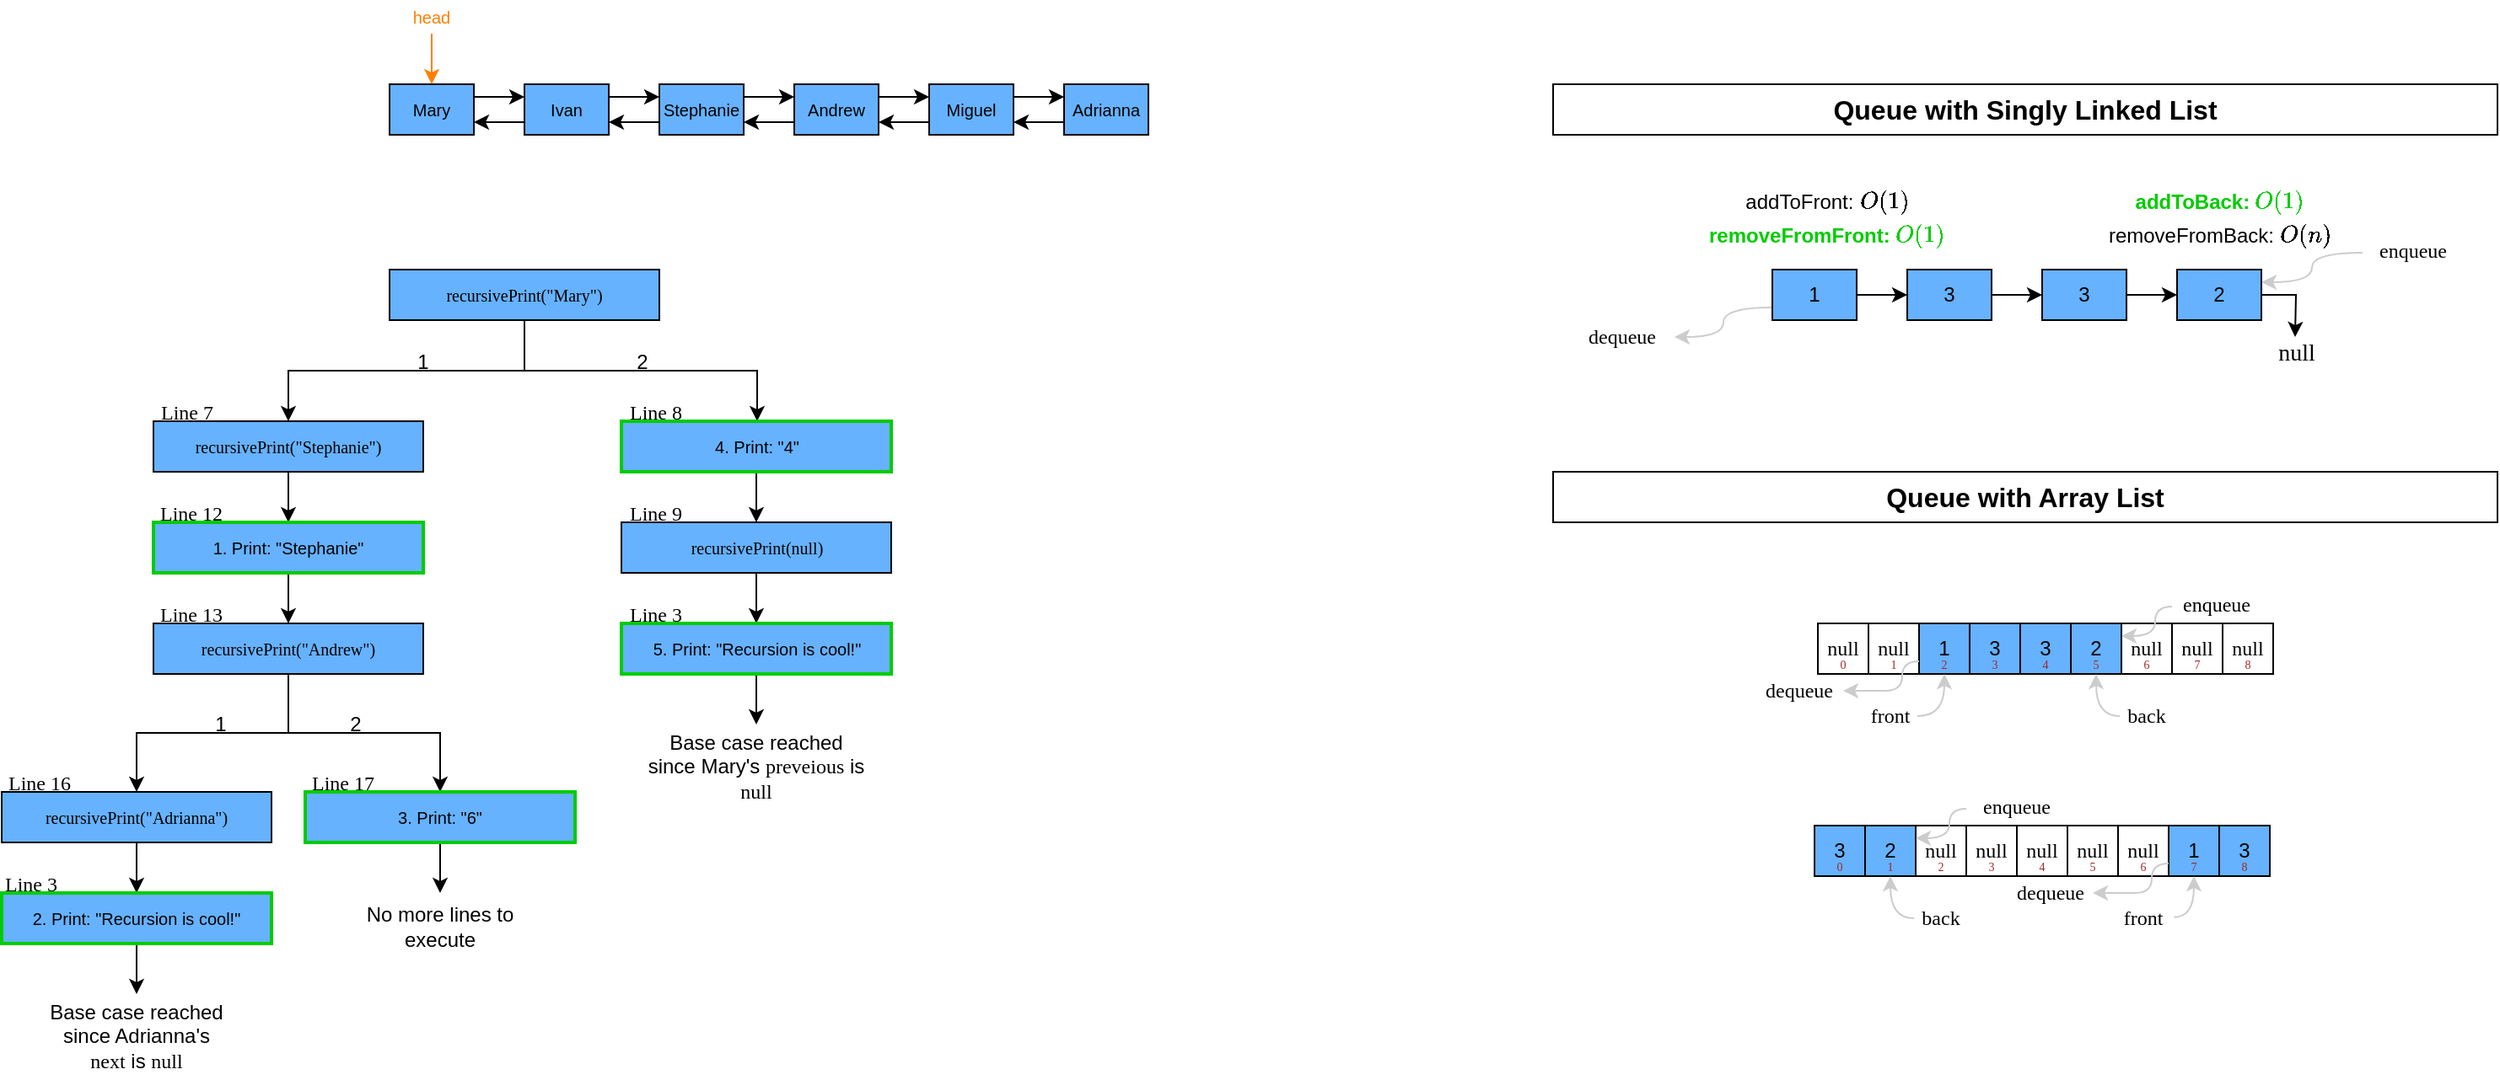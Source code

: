 <mxfile version="14.2.4" type="embed">
    <diagram id="ndhdr9Jm2pPvL_4DX8LL" name="Page-1">
        <mxGraphModel dx="1125" dy="482" grid="1" gridSize="10" guides="1" tooltips="1" connect="1" arrows="1" fold="1" page="1" pageScale="1" pageWidth="850" pageHeight="1100" math="1" shadow="0">
            <root>
                <mxCell id="0"/>
                <mxCell id="1" parent="0"/>
                <mxCell id="2" value="&lt;div&gt;&lt;b&gt;&lt;font style=&quot;font-size: 16px&quot;&gt;Queue with Singly Linked List&lt;/font&gt;&lt;/b&gt;&lt;/div&gt;" style="rounded=0;whiteSpace=wrap;html=1;align=center;" parent="1" vertex="1">
                    <mxGeometry x="150" y="170" width="560" height="30" as="geometry"/>
                </mxCell>
                <mxCell id="p-__Q0h79dUyB1trFCNl-5" style="edgeStyle=orthogonalEdgeStyle;orthogonalLoop=1;jettySize=auto;html=1;" parent="1" source="p-__Q0h79dUyB1trFCNl-1" target="p-__Q0h79dUyB1trFCNl-4" edge="1">
                    <mxGeometry relative="1" as="geometry"/>
                </mxCell>
                <mxCell id="pTzZrNMU9_gf19CRBe8K-10" style="edgeStyle=orthogonalEdgeStyle;curved=1;orthogonalLoop=1;jettySize=auto;html=1;exitX=0;exitY=0.75;exitDx=0;exitDy=0;entryX=1;entryY=0.5;entryDx=0;entryDy=0;fontFamily=Lucida Console;fontSize=14;noLabel=1;fontColor=none;strokeColor=#CCCCCC;" parent="1" source="p-__Q0h79dUyB1trFCNl-1" target="pTzZrNMU9_gf19CRBe8K-5" edge="1">
                    <mxGeometry relative="1" as="geometry">
                        <Array as="points">
                            <mxPoint x="251" y="302"/>
                            <mxPoint x="251" y="320"/>
                        </Array>
                    </mxGeometry>
                </mxCell>
                <mxCell id="p-__Q0h79dUyB1trFCNl-1" value="1" style="whiteSpace=wrap;html=1;fillColor=#66B2FF;" parent="1" vertex="1">
                    <mxGeometry x="280" y="280" width="50" height="30" as="geometry"/>
                </mxCell>
                <mxCell id="p-__Q0h79dUyB1trFCNl-7" style="edgeStyle=orthogonalEdgeStyle;orthogonalLoop=1;jettySize=auto;html=1;" parent="1" source="p-__Q0h79dUyB1trFCNl-4" target="p-__Q0h79dUyB1trFCNl-6" edge="1">
                    <mxGeometry relative="1" as="geometry"/>
                </mxCell>
                <mxCell id="p-__Q0h79dUyB1trFCNl-4" value="3" style="whiteSpace=wrap;html=1;gradientDirection=west;fillColor=#66B2FF;" parent="1" vertex="1">
                    <mxGeometry x="360" y="280" width="50" height="30" as="geometry"/>
                </mxCell>
                <mxCell id="p-__Q0h79dUyB1trFCNl-9" style="edgeStyle=orthogonalEdgeStyle;orthogonalLoop=1;jettySize=auto;html=1;entryX=0;entryY=0.5;entryDx=0;entryDy=0;" parent="1" source="p-__Q0h79dUyB1trFCNl-6" target="p-__Q0h79dUyB1trFCNl-8" edge="1">
                    <mxGeometry relative="1" as="geometry"/>
                </mxCell>
                <mxCell id="p-__Q0h79dUyB1trFCNl-6" value="3" style="whiteSpace=wrap;html=1;gradientDirection=west;fillColor=#66B2FF;" parent="1" vertex="1">
                    <mxGeometry x="440" y="280" width="50" height="30" as="geometry"/>
                </mxCell>
                <mxCell id="pTzZrNMU9_gf19CRBe8K-12" style="edgeStyle=orthogonalEdgeStyle;curved=1;orthogonalLoop=1;jettySize=auto;html=1;fontFamily=Lucida Console;fontSize=14;fontColor=#00CC00;targetPerimeterSpacing=0;startArrow=classic;startFill=1;endArrow=none;endFill=0;strokeColor=#CCCCCC;exitX=1;exitY=0.25;exitDx=0;exitDy=0;" parent="1" source="p-__Q0h79dUyB1trFCNl-8" target="pTzZrNMU9_gf19CRBe8K-9" edge="1">
                    <mxGeometry relative="1" as="geometry"/>
                </mxCell>
                <mxCell id="p-__Q0h79dUyB1trFCNl-8" value="2" style="whiteSpace=wrap;html=1;gradientDirection=west;fillColor=#66B2FF;" parent="1" vertex="1">
                    <mxGeometry x="520" y="280" width="50" height="30" as="geometry"/>
                </mxCell>
                <mxCell id="p-__Q0h79dUyB1trFCNl-15" value="addToFront: \(O(1)\)" style="text;html=1;fillColor=none;align=center;verticalAlign=middle;whiteSpace=wrap;labelBackgroundColor=none;fontStyle=0" parent="1" vertex="1">
                    <mxGeometry x="255" y="230" width="115" height="20" as="geometry"/>
                </mxCell>
                <mxCell id="pTzZrNMU9_gf19CRBe8K-1" value="removeFromFront: \(O(1)\)" style="text;html=1;fillColor=none;align=center;verticalAlign=middle;whiteSpace=wrap;labelBackgroundColor=none;fontColor=#00CC00;fontStyle=1" parent="1" vertex="1">
                    <mxGeometry x="235" y="250" width="155" height="20" as="geometry"/>
                </mxCell>
                <mxCell id="pTzZrNMU9_gf19CRBe8K-2" value="addToBack: \(O(1)\)" style="text;html=1;fillColor=none;align=center;verticalAlign=middle;whiteSpace=wrap;labelBackgroundColor=none;fontStyle=1;fontColor=#00CC00;" parent="1" vertex="1">
                    <mxGeometry x="487.5" y="230" width="115" height="20" as="geometry"/>
                </mxCell>
                <mxCell id="pTzZrNMU9_gf19CRBe8K-3" value="removeFromBack: \(O(n)\)" style="text;html=1;fillColor=none;align=center;verticalAlign=middle;whiteSpace=wrap;labelBackgroundColor=none;fontStyle=0;" parent="1" vertex="1">
                    <mxGeometry x="467.5" y="250" width="155" height="20" as="geometry"/>
                </mxCell>
                <mxCell id="pTzZrNMU9_gf19CRBe8K-4" value="null" style="text;html=1;fillColor=none;align=center;verticalAlign=middle;whiteSpace=wrap;labelBackgroundColor=none;fontStyle=0;fontSize=14;fontFamily=Ubunto Mono;fontSource=https%3A%2F%2Ffonts.googleapis.com%2Fcss%3Ffamily%3DUbunto%2BMono;" parent="1" vertex="1">
                    <mxGeometry x="578.5" y="320" width="24" height="20" as="geometry"/>
                </mxCell>
                <mxCell id="pTzZrNMU9_gf19CRBe8K-5" value="&lt;font style=&quot;font-size: 12px&quot;&gt;dequeue&lt;/font&gt;" style="text;html=1;fillColor=none;align=center;verticalAlign=middle;whiteSpace=wrap;labelBackgroundColor=none;fontStyle=0;fontSize=14;fontFamily=Ubunto Mono;fontSource=https%3A%2F%2Ffonts.googleapis.com%2Fcss%3Ffamily%3DUbunto%2BMono;" parent="1" vertex="1">
                    <mxGeometry x="160" y="310" width="62" height="20" as="geometry"/>
                </mxCell>
                <mxCell id="pTzZrNMU9_gf19CRBe8K-9" value="&lt;font style=&quot;font-size: 12px&quot;&gt;enqueue&lt;/font&gt;" style="text;html=1;fillColor=none;align=center;verticalAlign=bottom;whiteSpace=wrap;labelBackgroundColor=none;fontStyle=0;fontSize=14;fontFamily=Ubunto Mono;fontSource=https%3A%2F%2Ffonts.googleapis.com%2Fcss%3Ffamily%3DUbunto%2BMono;horizontal=1;" parent="1" vertex="1">
                    <mxGeometry x="630" y="260" width="60" height="20" as="geometry"/>
                </mxCell>
                <mxCell id="pTzZrNMU9_gf19CRBe8K-11" style="edgeStyle=orthogonalEdgeStyle;curved=1;orthogonalLoop=1;jettySize=auto;html=1;exitX=0.5;exitY=1;exitDx=0;exitDy=0;fontFamily=Lucida Console;fontSize=14;fontColor=#00CC00;" parent="1" source="pTzZrNMU9_gf19CRBe8K-9" target="pTzZrNMU9_gf19CRBe8K-9" edge="1">
                    <mxGeometry relative="1" as="geometry"/>
                </mxCell>
                <mxCell id="p-__Q0h79dUyB1trFCNl-10" style="edgeStyle=orthogonalEdgeStyle;orthogonalLoop=1;jettySize=auto;html=1;rounded=0;" parent="1" source="p-__Q0h79dUyB1trFCNl-8" edge="1">
                    <mxGeometry relative="1" as="geometry">
                        <mxPoint x="590" y="320" as="targetPoint"/>
                    </mxGeometry>
                </mxCell>
                <mxCell id="5" value="&lt;div&gt;&lt;b&gt;&lt;font style=&quot;font-size: 16px&quot;&gt;Queue with Array List&lt;/font&gt;&lt;/b&gt;&lt;/div&gt;" style="rounded=0;whiteSpace=wrap;html=1;align=center;" parent="1" vertex="1">
                    <mxGeometry x="150" y="400" width="560" height="30" as="geometry"/>
                </mxCell>
                <mxCell id="27" value="&lt;font data-font-src=&quot;https://fonts.googleapis.com/css?family=Ubunto+Mono&quot; face=&quot;Ubunto Mono&quot;&gt;null&lt;/font&gt;" style="whiteSpace=wrap;html=1;gradientDirection=west;" parent="1" vertex="1">
                    <mxGeometry x="337" y="490" width="30" height="30" as="geometry"/>
                </mxCell>
                <mxCell id="28" value="&lt;font data-font-src=&quot;https://fonts.googleapis.com/css?family=Ubunto+Mono&quot; face=&quot;Ubunto Mono&quot;&gt;null&lt;/font&gt;" style="whiteSpace=wrap;html=1;gradientDirection=west;" parent="1" vertex="1">
                    <mxGeometry x="307" y="490" width="30" height="30" as="geometry"/>
                </mxCell>
                <mxCell id="23" value="&lt;font data-font-src=&quot;https://fonts.googleapis.com/css?family=Ubunto+Mono&quot; face=&quot;Ubunto Mono&quot;&gt;null&lt;/font&gt;" style="whiteSpace=wrap;html=1;gradientDirection=west;" parent="1" vertex="1">
                    <mxGeometry x="487" y="490" width="30" height="30" as="geometry"/>
                </mxCell>
                <mxCell id="8" value="1" style="whiteSpace=wrap;html=1;fillColor=#66B2FF;" parent="1" vertex="1">
                    <mxGeometry x="367" y="490" width="30" height="30" as="geometry"/>
                </mxCell>
                <mxCell id="10" value="3" style="whiteSpace=wrap;html=1;gradientDirection=west;fillColor=#66B2FF;" parent="1" vertex="1">
                    <mxGeometry x="397" y="490" width="30" height="30" as="geometry"/>
                </mxCell>
                <mxCell id="12" value="3" style="whiteSpace=wrap;html=1;gradientDirection=west;fillColor=#66B2FF;" parent="1" vertex="1">
                    <mxGeometry x="427" y="490" width="30" height="30" as="geometry"/>
                </mxCell>
                <mxCell id="14" value="2" style="whiteSpace=wrap;html=1;gradientDirection=west;fillColor=#66B2FF;" parent="1" vertex="1">
                    <mxGeometry x="457" y="490" width="30" height="30" as="geometry"/>
                </mxCell>
                <mxCell id="20" value="&lt;font style=&quot;font-size: 12px&quot;&gt;dequeue&lt;/font&gt;" style="text;html=1;fillColor=none;align=center;verticalAlign=middle;whiteSpace=wrap;labelBackgroundColor=none;fontStyle=0;fontSize=14;fontFamily=Ubunto Mono;fontSource=https%3A%2F%2Ffonts.googleapis.com%2Fcss%3Ffamily%3DUbunto%2BMono;" parent="1" vertex="1">
                    <mxGeometry x="270" y="520" width="52" height="20" as="geometry"/>
                </mxCell>
                <mxCell id="7" style="edgeStyle=orthogonalEdgeStyle;curved=1;orthogonalLoop=1;jettySize=auto;html=1;exitX=0;exitY=0.75;exitDx=0;exitDy=0;entryX=1;entryY=0.5;entryDx=0;entryDy=0;fontFamily=Lucida Console;fontSize=14;noLabel=1;fontColor=none;strokeColor=#CCCCCC;" parent="1" source="8" target="20" edge="1">
                    <mxGeometry x="150" y="400" as="geometry">
                        <Array as="points">
                            <mxPoint x="357" y="513"/>
                            <mxPoint x="357" y="530"/>
                            <mxPoint x="337" y="530"/>
                        </Array>
                    </mxGeometry>
                </mxCell>
                <mxCell id="21" value="&lt;font style=&quot;font-size: 12px&quot;&gt;enqueue&lt;/font&gt;" style="text;html=1;fillColor=none;align=center;verticalAlign=bottom;whiteSpace=wrap;labelBackgroundColor=none;fontStyle=0;fontSize=14;fontFamily=Ubunto Mono;fontSource=https%3A%2F%2Ffonts.googleapis.com%2Fcss%3Ffamily%3DUbunto%2BMono;horizontal=1;" parent="1" vertex="1">
                    <mxGeometry x="517" y="470" width="53" height="20" as="geometry"/>
                </mxCell>
                <mxCell id="13" style="edgeStyle=orthogonalEdgeStyle;curved=1;orthogonalLoop=1;jettySize=auto;html=1;fontFamily=Lucida Console;fontSize=14;fontColor=#00CC00;targetPerimeterSpacing=0;startArrow=classic;startFill=1;endArrow=none;endFill=0;strokeColor=#CCCCCC;exitX=1;exitY=0.25;exitDx=0;exitDy=0;" parent="1" source="14" target="21" edge="1">
                    <mxGeometry x="150" y="400" as="geometry"/>
                </mxCell>
                <mxCell id="22" style="edgeStyle=orthogonalEdgeStyle;curved=1;orthogonalLoop=1;jettySize=auto;html=1;exitX=0.5;exitY=1;exitDx=0;exitDy=0;fontFamily=Lucida Console;fontSize=14;fontColor=#00CC00;" parent="1" source="21" target="21" edge="1">
                    <mxGeometry x="150" y="400" as="geometry"/>
                </mxCell>
                <mxCell id="24" value="&lt;font data-font-src=&quot;https://fonts.googleapis.com/css?family=Ubunto+Mono&quot; face=&quot;Ubunto Mono&quot;&gt;null&lt;/font&gt;" style="whiteSpace=wrap;html=1;gradientDirection=west;" parent="1" vertex="1">
                    <mxGeometry x="517" y="490" width="30" height="30" as="geometry"/>
                </mxCell>
                <mxCell id="26" value="&lt;font data-font-src=&quot;https://fonts.googleapis.com/css?family=Ubunto+Mono&quot; face=&quot;Ubunto Mono&quot;&gt;null&lt;/font&gt;" style="whiteSpace=wrap;html=1;gradientDirection=west;" parent="1" vertex="1">
                    <mxGeometry x="547" y="490" width="30" height="30" as="geometry"/>
                </mxCell>
                <mxCell id="31" value="&lt;font style=&quot;font-size: 7px;&quot;&gt;0&lt;/font&gt;" style="text;html=1;fillColor=none;align=center;verticalAlign=middle;whiteSpace=wrap;labelBackgroundColor=none;fontStyle=0;fontSize=7;fontFamily=Ubunto Mono;fontSource=https%3A%2F%2Ffonts.googleapis.com%2Fcss%3Ffamily%3DUbunto%2BMono;horizontal=1;fontColor=#a12828;labelPosition=center;verticalLabelPosition=middle;" parent="1" vertex="1">
                    <mxGeometry x="307" y="510" width="30" height="10" as="geometry"/>
                </mxCell>
                <mxCell id="32" value="&lt;font style=&quot;font-size: 7px;&quot;&gt;1&lt;/font&gt;" style="text;html=1;fillColor=none;align=center;verticalAlign=middle;whiteSpace=wrap;labelBackgroundColor=none;fontStyle=0;fontSize=7;fontFamily=Ubunto Mono;fontSource=https%3A%2F%2Ffonts.googleapis.com%2Fcss%3Ffamily%3DUbunto%2BMono;horizontal=1;fontColor=#a12828;labelPosition=center;verticalLabelPosition=middle;" parent="1" vertex="1">
                    <mxGeometry x="337" y="510" width="30" height="10" as="geometry"/>
                </mxCell>
                <mxCell id="33" value="&lt;font style=&quot;font-size: 7px;&quot;&gt;2&lt;/font&gt;" style="text;html=1;fillColor=none;align=center;verticalAlign=middle;whiteSpace=wrap;labelBackgroundColor=none;fontStyle=0;fontSize=7;fontFamily=Ubunto Mono;fontSource=https%3A%2F%2Ffonts.googleapis.com%2Fcss%3Ffamily%3DUbunto%2BMono;horizontal=1;fontColor=#a12828;labelPosition=center;verticalLabelPosition=middle;" parent="1" vertex="1">
                    <mxGeometry x="367" y="510" width="30" height="10" as="geometry"/>
                </mxCell>
                <mxCell id="34" value="&lt;font style=&quot;font-size: 7px;&quot;&gt;3&lt;/font&gt;" style="text;html=1;fillColor=none;align=center;verticalAlign=middle;whiteSpace=wrap;labelBackgroundColor=none;fontStyle=0;fontSize=7;fontFamily=Ubunto Mono;fontSource=https%3A%2F%2Ffonts.googleapis.com%2Fcss%3Ffamily%3DUbunto%2BMono;horizontal=1;fontColor=#a12828;labelPosition=center;verticalLabelPosition=middle;" parent="1" vertex="1">
                    <mxGeometry x="397" y="510" width="30" height="10" as="geometry"/>
                </mxCell>
                <mxCell id="35" value="&lt;font style=&quot;font-size: 7px;&quot;&gt;4&lt;/font&gt;" style="text;html=1;fillColor=none;align=center;verticalAlign=middle;whiteSpace=wrap;labelBackgroundColor=none;fontStyle=0;fontSize=7;fontFamily=Ubunto Mono;fontSource=https%3A%2F%2Ffonts.googleapis.com%2Fcss%3Ffamily%3DUbunto%2BMono;horizontal=1;fontColor=#a12828;labelPosition=center;verticalLabelPosition=middle;" parent="1" vertex="1">
                    <mxGeometry x="427" y="510" width="30" height="10" as="geometry"/>
                </mxCell>
                <mxCell id="36" value="&lt;font style=&quot;font-size: 7px;&quot;&gt;5&lt;/font&gt;" style="text;html=1;fillColor=none;align=center;verticalAlign=middle;whiteSpace=wrap;labelBackgroundColor=none;fontStyle=0;fontSize=7;fontFamily=Ubunto Mono;fontSource=https%3A%2F%2Ffonts.googleapis.com%2Fcss%3Ffamily%3DUbunto%2BMono;horizontal=1;fontColor=#a12828;labelPosition=center;verticalLabelPosition=middle;" parent="1" vertex="1">
                    <mxGeometry x="457" y="510" width="30" height="10" as="geometry"/>
                </mxCell>
                <mxCell id="37" value="&lt;font style=&quot;font-size: 7px;&quot;&gt;6&lt;/font&gt;" style="text;html=1;fillColor=none;align=center;verticalAlign=middle;whiteSpace=wrap;labelBackgroundColor=none;fontStyle=0;fontSize=7;fontFamily=Ubunto Mono;fontSource=https%3A%2F%2Ffonts.googleapis.com%2Fcss%3Ffamily%3DUbunto%2BMono;horizontal=1;fontColor=#a12828;labelPosition=center;verticalLabelPosition=middle;" parent="1" vertex="1">
                    <mxGeometry x="487" y="510" width="30" height="10" as="geometry"/>
                </mxCell>
                <mxCell id="38" value="&lt;font style=&quot;font-size: 7px;&quot;&gt;7&lt;/font&gt;" style="text;html=1;fillColor=none;align=center;verticalAlign=middle;whiteSpace=wrap;labelBackgroundColor=none;fontStyle=0;fontSize=7;fontFamily=Ubunto Mono;fontSource=https%3A%2F%2Ffonts.googleapis.com%2Fcss%3Ffamily%3DUbunto%2BMono;horizontal=1;fontColor=#a12828;labelPosition=center;verticalLabelPosition=middle;" parent="1" vertex="1">
                    <mxGeometry x="517" y="510" width="30" height="10" as="geometry"/>
                </mxCell>
                <mxCell id="39" value="&lt;font style=&quot;font-size: 7px;&quot;&gt;8&lt;/font&gt;" style="text;html=1;fillColor=none;align=center;verticalAlign=middle;whiteSpace=wrap;labelBackgroundColor=none;fontStyle=0;fontSize=7;fontFamily=Ubunto Mono;fontSource=https%3A%2F%2Ffonts.googleapis.com%2Fcss%3Ffamily%3DUbunto%2BMono;horizontal=1;fontColor=#a12828;labelPosition=center;verticalLabelPosition=middle;" parent="1" vertex="1">
                    <mxGeometry x="547" y="510" width="30" height="10" as="geometry"/>
                </mxCell>
                <mxCell id="40" value="&lt;font style=&quot;font-size: 12px&quot; data-font-src=&quot;https://fonts.googleapis.com/css?family=Nunito&quot; face=&quot;Nunito&quot;&gt;front&lt;/font&gt;" style="text;html=1;fillColor=none;align=center;verticalAlign=middle;whiteSpace=wrap;labelBackgroundColor=none;fontStyle=0;fontSize=14;fontFamily=Ubunto Mono;fontSource=https%3A%2F%2Ffonts.googleapis.com%2Fcss%3Ffamily%3DUbunto%2BMono;" parent="1" vertex="1">
                    <mxGeometry x="334" y="540" width="32" height="10" as="geometry"/>
                </mxCell>
                <mxCell id="42" style="edgeStyle=orthogonalEdgeStyle;curved=1;orthogonalLoop=1;jettySize=auto;html=1;exitX=1;exitY=0.5;exitDx=0;exitDy=0;entryX=0.5;entryY=1;entryDx=0;entryDy=0;fontFamily=Lucida Console;fontSize=14;noLabel=1;fontColor=none;strokeColor=#CCCCCC;" parent="1" source="40" target="33" edge="1">
                    <mxGeometry x="150" y="400" as="geometry">
                        <Array as="points">
                            <mxPoint x="382" y="545"/>
                        </Array>
                        <mxPoint x="377" y="522.5" as="sourcePoint"/>
                        <mxPoint x="332" y="540" as="targetPoint"/>
                    </mxGeometry>
                </mxCell>
                <mxCell id="44" value="&lt;font style=&quot;font-size: 12px&quot; data-font-src=&quot;https://fonts.googleapis.com/css?family=Nunito&quot; face=&quot;Nunito&quot;&gt;back&lt;/font&gt;" style="text;html=1;fillColor=none;align=center;verticalAlign=middle;whiteSpace=wrap;labelBackgroundColor=none;fontStyle=0;fontSize=14;fontFamily=Ubunto Mono;fontSource=https%3A%2F%2Ffonts.googleapis.com%2Fcss%3Ffamily%3DUbunto%2BMono;" parent="1" vertex="1">
                    <mxGeometry x="486" y="540" width="32" height="10" as="geometry"/>
                </mxCell>
                <mxCell id="45" style="edgeStyle=orthogonalEdgeStyle;curved=1;orthogonalLoop=1;jettySize=auto;html=1;exitX=0;exitY=0.5;exitDx=0;exitDy=0;entryX=0.5;entryY=1;entryDx=0;entryDy=0;fontFamily=Lucida Console;fontSize=14;noLabel=1;fontColor=none;strokeColor=#CCCCCC;" parent="1" source="44" target="36" edge="1">
                    <mxGeometry x="150" y="400" as="geometry">
                        <Array as="points">
                            <mxPoint x="472" y="545"/>
                        </Array>
                        <mxPoint x="387" y="532.5" as="sourcePoint"/>
                        <mxPoint x="392" y="530" as="targetPoint"/>
                    </mxGeometry>
                </mxCell>
                <mxCell id="48" value="&lt;font data-font-src=&quot;https://fonts.googleapis.com/css?family=Ubunto+Mono&quot; face=&quot;Ubunto Mono&quot;&gt;null&lt;/font&gt;" style="whiteSpace=wrap;html=1;gradientDirection=west;" parent="1" vertex="1">
                    <mxGeometry x="485" y="610" width="30" height="30" as="geometry"/>
                </mxCell>
                <mxCell id="49" value="&lt;font data-font-src=&quot;https://fonts.googleapis.com/css?family=Ubunto+Mono&quot; face=&quot;Ubunto Mono&quot;&gt;null&lt;/font&gt;" style="whiteSpace=wrap;html=1;gradientDirection=west;" parent="1" vertex="1">
                    <mxGeometry x="455" y="610" width="30" height="30" as="geometry"/>
                </mxCell>
                <mxCell id="50" value="&lt;font data-font-src=&quot;https://fonts.googleapis.com/css?family=Ubunto+Mono&quot; face=&quot;Ubunto Mono&quot;&gt;null&lt;/font&gt;" style="whiteSpace=wrap;html=1;gradientDirection=west;" parent="1" vertex="1">
                    <mxGeometry x="365" y="610" width="30" height="30" as="geometry"/>
                </mxCell>
                <mxCell id="51" value="1" style="whiteSpace=wrap;html=1;fillColor=#66B2FF;" parent="1" vertex="1">
                    <mxGeometry x="515" y="610" width="30" height="30" as="geometry"/>
                </mxCell>
                <mxCell id="52" value="3" style="whiteSpace=wrap;html=1;gradientDirection=west;fillColor=#66B2FF;" parent="1" vertex="1">
                    <mxGeometry x="545" y="610" width="30" height="30" as="geometry"/>
                </mxCell>
                <mxCell id="53" value="3" style="whiteSpace=wrap;html=1;gradientDirection=west;fillColor=#66B2FF;" parent="1" vertex="1">
                    <mxGeometry x="305" y="610" width="30" height="30" as="geometry"/>
                </mxCell>
                <mxCell id="54" value="2" style="whiteSpace=wrap;html=1;gradientDirection=west;fillColor=#66B2FF;" parent="1" vertex="1">
                    <mxGeometry x="335" y="610" width="30" height="30" as="geometry"/>
                </mxCell>
                <mxCell id="55" value="&lt;font style=&quot;font-size: 12px&quot;&gt;dequeue&lt;/font&gt;" style="text;html=1;fillColor=none;align=center;verticalAlign=middle;whiteSpace=wrap;labelBackgroundColor=none;fontStyle=0;fontSize=14;fontFamily=Ubunto Mono;fontSource=https%3A%2F%2Ffonts.googleapis.com%2Fcss%3Ffamily%3DUbunto%2BMono;" parent="1" vertex="1">
                    <mxGeometry x="420" y="640" width="50" height="20" as="geometry"/>
                </mxCell>
                <mxCell id="56" style="edgeStyle=orthogonalEdgeStyle;curved=1;orthogonalLoop=1;jettySize=auto;html=1;exitX=0;exitY=0.75;exitDx=0;exitDy=0;entryX=1;entryY=0.5;entryDx=0;entryDy=0;fontFamily=Lucida Console;fontSize=14;noLabel=1;fontColor=none;strokeColor=#CCCCCC;" parent="1" source="51" target="55" edge="1">
                    <mxGeometry x="291" y="400" as="geometry">
                        <Array as="points">
                            <mxPoint x="505" y="633"/>
                            <mxPoint x="505" y="650"/>
                            <mxPoint x="485" y="650"/>
                        </Array>
                    </mxGeometry>
                </mxCell>
                <mxCell id="57" value="&lt;font style=&quot;font-size: 12px&quot;&gt;enqueue&lt;/font&gt;" style="text;html=1;fillColor=none;align=center;verticalAlign=bottom;whiteSpace=wrap;labelBackgroundColor=none;fontStyle=0;fontSize=14;fontFamily=Ubunto Mono;fontSource=https%3A%2F%2Ffonts.googleapis.com%2Fcss%3Ffamily%3DUbunto%2BMono;horizontal=1;" parent="1" vertex="1">
                    <mxGeometry x="395" y="590" width="60" height="20" as="geometry"/>
                </mxCell>
                <mxCell id="58" style="edgeStyle=orthogonalEdgeStyle;curved=1;orthogonalLoop=1;jettySize=auto;html=1;fontFamily=Lucida Console;fontSize=14;fontColor=#00CC00;targetPerimeterSpacing=0;startArrow=classic;startFill=1;endArrow=none;endFill=0;strokeColor=#CCCCCC;exitX=1;exitY=0.25;exitDx=0;exitDy=0;" parent="1" source="54" target="57" edge="1">
                    <mxGeometry x="21" y="400" as="geometry"/>
                </mxCell>
                <mxCell id="59" style="edgeStyle=orthogonalEdgeStyle;curved=1;orthogonalLoop=1;jettySize=auto;html=1;exitX=0.5;exitY=1;exitDx=0;exitDy=0;fontFamily=Lucida Console;fontSize=14;fontColor=#00CC00;" parent="1" source="57" target="57" edge="1">
                    <mxGeometry x="21" y="400" as="geometry"/>
                </mxCell>
                <mxCell id="60" value="&lt;font data-font-src=&quot;https://fonts.googleapis.com/css?family=Ubunto+Mono&quot; face=&quot;Ubunto Mono&quot;&gt;null&lt;/font&gt;" style="whiteSpace=wrap;html=1;gradientDirection=west;" parent="1" vertex="1">
                    <mxGeometry x="395" y="610" width="30" height="30" as="geometry"/>
                </mxCell>
                <mxCell id="61" value="&lt;font data-font-src=&quot;https://fonts.googleapis.com/css?family=Ubunto+Mono&quot; face=&quot;Ubunto Mono&quot;&gt;null&lt;/font&gt;" style="whiteSpace=wrap;html=1;gradientDirection=west;" parent="1" vertex="1">
                    <mxGeometry x="425" y="610" width="30" height="30" as="geometry"/>
                </mxCell>
                <mxCell id="62" value="&lt;font style=&quot;font-size: 7px&quot;&gt;5&lt;/font&gt;" style="text;html=1;fillColor=none;align=center;verticalAlign=middle;whiteSpace=wrap;labelBackgroundColor=none;fontStyle=0;fontSize=7;fontFamily=Ubunto Mono;fontSource=https%3A%2F%2Ffonts.googleapis.com%2Fcss%3Ffamily%3DUbunto%2BMono;horizontal=1;fontColor=#a12828;labelPosition=center;verticalLabelPosition=middle;" parent="1" vertex="1">
                    <mxGeometry x="455" y="630" width="30" height="10" as="geometry"/>
                </mxCell>
                <mxCell id="63" value="&lt;font style=&quot;font-size: 7px&quot;&gt;6&lt;/font&gt;" style="text;html=1;fillColor=none;align=center;verticalAlign=middle;whiteSpace=wrap;labelBackgroundColor=none;fontStyle=0;fontSize=7;fontFamily=Ubunto Mono;fontSource=https%3A%2F%2Ffonts.googleapis.com%2Fcss%3Ffamily%3DUbunto%2BMono;horizontal=1;fontColor=#a12828;labelPosition=center;verticalLabelPosition=middle;" parent="1" vertex="1">
                    <mxGeometry x="485" y="630" width="30" height="10" as="geometry"/>
                </mxCell>
                <mxCell id="64" value="&lt;font style=&quot;font-size: 7px&quot;&gt;7&lt;/font&gt;" style="text;html=1;fillColor=none;align=center;verticalAlign=middle;whiteSpace=wrap;labelBackgroundColor=none;fontStyle=0;fontSize=7;fontFamily=Ubunto Mono;fontSource=https%3A%2F%2Ffonts.googleapis.com%2Fcss%3Ffamily%3DUbunto%2BMono;horizontal=1;fontColor=#a12828;labelPosition=center;verticalLabelPosition=middle;" parent="1" vertex="1">
                    <mxGeometry x="515" y="630" width="30" height="10" as="geometry"/>
                </mxCell>
                <mxCell id="65" value="&lt;font style=&quot;font-size: 7px&quot;&gt;8&lt;/font&gt;" style="text;html=1;fillColor=none;align=center;verticalAlign=middle;whiteSpace=wrap;labelBackgroundColor=none;fontStyle=0;fontSize=7;fontFamily=Ubunto Mono;fontSource=https%3A%2F%2Ffonts.googleapis.com%2Fcss%3Ffamily%3DUbunto%2BMono;horizontal=1;fontColor=#a12828;labelPosition=center;verticalLabelPosition=middle;" parent="1" vertex="1">
                    <mxGeometry x="545" y="630" width="30" height="10" as="geometry"/>
                </mxCell>
                <mxCell id="66" value="&lt;font style=&quot;font-size: 7px&quot;&gt;0&lt;/font&gt;" style="text;html=1;fillColor=none;align=center;verticalAlign=middle;whiteSpace=wrap;labelBackgroundColor=none;fontStyle=0;fontSize=7;fontFamily=Ubunto Mono;fontSource=https%3A%2F%2Ffonts.googleapis.com%2Fcss%3Ffamily%3DUbunto%2BMono;horizontal=1;fontColor=#a12828;labelPosition=center;verticalLabelPosition=middle;" parent="1" vertex="1">
                    <mxGeometry x="305" y="630" width="30" height="10" as="geometry"/>
                </mxCell>
                <mxCell id="67" value="&lt;font style=&quot;font-size: 7px&quot;&gt;1&lt;/font&gt;" style="text;html=1;fillColor=none;align=center;verticalAlign=middle;whiteSpace=wrap;labelBackgroundColor=none;fontStyle=0;fontSize=7;fontFamily=Ubunto Mono;fontSource=https%3A%2F%2Ffonts.googleapis.com%2Fcss%3Ffamily%3DUbunto%2BMono;horizontal=1;fontColor=#a12828;labelPosition=center;verticalLabelPosition=middle;" parent="1" vertex="1">
                    <mxGeometry x="335" y="630" width="30" height="10" as="geometry"/>
                </mxCell>
                <mxCell id="68" value="&lt;font style=&quot;font-size: 7px&quot;&gt;2&lt;/font&gt;" style="text;html=1;fillColor=none;align=center;verticalAlign=middle;whiteSpace=wrap;labelBackgroundColor=none;fontStyle=0;fontSize=7;fontFamily=Ubunto Mono;fontSource=https%3A%2F%2Ffonts.googleapis.com%2Fcss%3Ffamily%3DUbunto%2BMono;horizontal=1;fontColor=#a12828;labelPosition=center;verticalLabelPosition=middle;" parent="1" vertex="1">
                    <mxGeometry x="365" y="630" width="30" height="10" as="geometry"/>
                </mxCell>
                <mxCell id="69" value="&lt;font style=&quot;font-size: 7px&quot;&gt;3&lt;/font&gt;" style="text;html=1;fillColor=none;align=center;verticalAlign=middle;whiteSpace=wrap;labelBackgroundColor=none;fontStyle=0;fontSize=7;fontFamily=Ubunto Mono;fontSource=https%3A%2F%2Ffonts.googleapis.com%2Fcss%3Ffamily%3DUbunto%2BMono;horizontal=1;fontColor=#a12828;labelPosition=center;verticalLabelPosition=middle;" parent="1" vertex="1">
                    <mxGeometry x="395" y="630" width="30" height="10" as="geometry"/>
                </mxCell>
                <mxCell id="70" value="&lt;font style=&quot;font-size: 7px&quot;&gt;4&lt;/font&gt;" style="text;html=1;fillColor=none;align=center;verticalAlign=middle;whiteSpace=wrap;labelBackgroundColor=none;fontStyle=0;fontSize=7;fontFamily=Ubunto Mono;fontSource=https%3A%2F%2Ffonts.googleapis.com%2Fcss%3Ffamily%3DUbunto%2BMono;horizontal=1;fontColor=#a12828;labelPosition=center;verticalLabelPosition=middle;" parent="1" vertex="1">
                    <mxGeometry x="425" y="630" width="30" height="10" as="geometry"/>
                </mxCell>
                <mxCell id="71" value="&lt;font style=&quot;font-size: 12px&quot; data-font-src=&quot;https://fonts.googleapis.com/css?family=Nunito&quot; face=&quot;Nunito&quot;&gt;front&lt;/font&gt;" style="text;html=1;fillColor=none;align=center;verticalAlign=middle;whiteSpace=wrap;labelBackgroundColor=none;fontStyle=0;fontSize=14;fontFamily=Ubunto Mono;fontSource=https%3A%2F%2Ffonts.googleapis.com%2Fcss%3Ffamily%3DUbunto%2BMono;" parent="1" vertex="1">
                    <mxGeometry x="484" y="660" width="32" height="10" as="geometry"/>
                </mxCell>
                <mxCell id="72" style="edgeStyle=orthogonalEdgeStyle;curved=1;orthogonalLoop=1;jettySize=auto;html=1;exitX=1.071;exitY=0.438;exitDx=0;exitDy=0;entryX=0.5;entryY=1;entryDx=0;entryDy=0;fontFamily=Lucida Console;fontSize=14;noLabel=1;fontColor=none;strokeColor=#CCCCCC;exitPerimeter=0;" parent="1" source="71" target="64" edge="1">
                    <mxGeometry x="291" y="400" as="geometry">
                        <Array as="points">
                            <mxPoint x="530" y="664"/>
                        </Array>
                        <mxPoint x="375" y="242.5" as="sourcePoint"/>
                        <mxPoint x="330" y="260" as="targetPoint"/>
                    </mxGeometry>
                </mxCell>
                <mxCell id="73" value="&lt;font style=&quot;font-size: 12px&quot; data-font-src=&quot;https://fonts.googleapis.com/css?family=Nunito&quot; face=&quot;Nunito&quot;&gt;back&lt;/font&gt;" style="text;html=1;fillColor=none;align=center;verticalAlign=middle;whiteSpace=wrap;labelBackgroundColor=none;fontStyle=0;fontSize=14;fontFamily=Ubunto Mono;fontSource=https%3A%2F%2Ffonts.googleapis.com%2Fcss%3Ffamily%3DUbunto%2BMono;" parent="1" vertex="1">
                    <mxGeometry x="364" y="660" width="32" height="10" as="geometry"/>
                </mxCell>
                <mxCell id="74" style="edgeStyle=orthogonalEdgeStyle;curved=1;orthogonalLoop=1;jettySize=auto;html=1;exitX=0;exitY=0.5;exitDx=0;exitDy=0;entryX=0.5;entryY=1;entryDx=0;entryDy=0;fontFamily=Lucida Console;fontSize=14;noLabel=1;fontColor=none;strokeColor=#CCCCCC;" parent="1" source="73" target="67" edge="1">
                    <mxGeometry x="21" y="400" as="geometry">
                        <Array as="points">
                            <mxPoint x="350" y="665"/>
                        </Array>
                        <mxPoint x="115" y="252.5" as="sourcePoint"/>
                        <mxPoint x="120" y="250" as="targetPoint"/>
                    </mxGeometry>
                </mxCell>
                <mxCell id="79" style="edgeStyle=orthogonalEdgeStyle;rounded=0;orthogonalLoop=1;jettySize=auto;html=1;entryX=0;entryY=0.25;entryDx=0;entryDy=0;exitX=1;exitY=0.25;exitDx=0;exitDy=0;fontSize=10;" parent="1" source="76" target="77" edge="1">
                    <mxGeometry relative="1" as="geometry"/>
                </mxCell>
                <mxCell id="76" value="Mary" style="whiteSpace=wrap;html=1;fillColor=#66B2FF;fontSize=10;" parent="1" vertex="1">
                    <mxGeometry x="-540" y="170" width="50" height="30" as="geometry"/>
                </mxCell>
                <mxCell id="80" style="edgeStyle=orthogonalEdgeStyle;rounded=0;orthogonalLoop=1;jettySize=auto;html=1;entryX=1;entryY=0.75;entryDx=0;entryDy=0;fontSize=10;" parent="1" source="77" target="76" edge="1">
                    <mxGeometry relative="1" as="geometry">
                        <Array as="points">
                            <mxPoint x="-460" y="193"/>
                        </Array>
                    </mxGeometry>
                </mxCell>
                <mxCell id="77" value="Ivan" style="whiteSpace=wrap;html=1;gradientDirection=west;fillColor=#66B2FF;fontSize=10;" parent="1" vertex="1">
                    <mxGeometry x="-460" y="170" width="50" height="30" as="geometry"/>
                </mxCell>
                <mxCell id="81" style="edgeStyle=orthogonalEdgeStyle;rounded=0;orthogonalLoop=1;jettySize=auto;html=1;entryX=0;entryY=0.25;entryDx=0;entryDy=0;exitX=1;exitY=0.25;exitDx=0;exitDy=0;fontSize=10;" parent="1" target="83" edge="1">
                    <mxGeometry relative="1" as="geometry">
                        <mxPoint x="-410" y="177.5" as="sourcePoint"/>
                    </mxGeometry>
                </mxCell>
                <mxCell id="82" style="edgeStyle=orthogonalEdgeStyle;rounded=0;orthogonalLoop=1;jettySize=auto;html=1;entryX=1;entryY=0.75;entryDx=0;entryDy=0;fontSize=10;" parent="1" source="83" target="77" edge="1">
                    <mxGeometry relative="1" as="geometry">
                        <mxPoint x="-408.65" y="193.52" as="targetPoint"/>
                        <Array as="points">
                            <mxPoint x="-380" y="193"/>
                        </Array>
                    </mxGeometry>
                </mxCell>
                <mxCell id="83" value="Stephanie" style="whiteSpace=wrap;html=1;gradientDirection=west;fillColor=#66B2FF;fontSize=10;" parent="1" vertex="1">
                    <mxGeometry x="-380" y="170" width="50" height="30" as="geometry"/>
                </mxCell>
                <mxCell id="84" style="edgeStyle=orthogonalEdgeStyle;rounded=0;orthogonalLoop=1;jettySize=auto;html=1;entryX=0;entryY=0.25;entryDx=0;entryDy=0;exitX=1;exitY=0.25;exitDx=0;exitDy=0;fontSize=10;" parent="1" target="86" edge="1">
                    <mxGeometry relative="1" as="geometry">
                        <mxPoint x="-330" y="177.5" as="sourcePoint"/>
                    </mxGeometry>
                </mxCell>
                <mxCell id="85" style="edgeStyle=orthogonalEdgeStyle;rounded=0;orthogonalLoop=1;jettySize=auto;html=1;entryX=1;entryY=0.75;entryDx=0;entryDy=0;fontSize=10;" parent="1" source="86" target="83" edge="1">
                    <mxGeometry relative="1" as="geometry">
                        <mxPoint x="-328.65" y="193.52" as="targetPoint"/>
                        <Array as="points">
                            <mxPoint x="-300" y="193"/>
                        </Array>
                    </mxGeometry>
                </mxCell>
                <mxCell id="94" style="edgeStyle=orthogonalEdgeStyle;rounded=0;orthogonalLoop=1;jettySize=auto;html=1;entryX=0;entryY=0.25;entryDx=0;entryDy=0;fontSize=10;" parent="1" source="86" target="89" edge="1">
                    <mxGeometry relative="1" as="geometry">
                        <Array as="points">
                            <mxPoint x="-250" y="177"/>
                        </Array>
                    </mxGeometry>
                </mxCell>
                <mxCell id="86" value="Andrew" style="whiteSpace=wrap;html=1;gradientDirection=west;fillColor=#66B2FF;fontSize=10;" parent="1" vertex="1">
                    <mxGeometry x="-300" y="170" width="50" height="30" as="geometry"/>
                </mxCell>
                <mxCell id="88" style="edgeStyle=orthogonalEdgeStyle;rounded=0;orthogonalLoop=1;jettySize=auto;html=1;fontSize=10;entryX=1;entryY=0.75;entryDx=0;entryDy=0;" parent="1" source="89" target="86" edge="1">
                    <mxGeometry relative="1" as="geometry">
                        <mxPoint x="-249" y="194" as="targetPoint"/>
                        <Array as="points">
                            <mxPoint x="-220" y="193"/>
                        </Array>
                    </mxGeometry>
                </mxCell>
                <mxCell id="89" value="Miguel" style="whiteSpace=wrap;html=1;gradientDirection=west;fillColor=#66B2FF;fontSize=10;" parent="1" vertex="1">
                    <mxGeometry x="-220" y="170" width="50" height="30" as="geometry"/>
                </mxCell>
                <mxCell id="90" style="edgeStyle=orthogonalEdgeStyle;rounded=0;orthogonalLoop=1;jettySize=auto;html=1;entryX=0;entryY=0.25;entryDx=0;entryDy=0;exitX=1;exitY=0.25;exitDx=0;exitDy=0;fontSize=10;" parent="1" target="92" edge="1">
                    <mxGeometry relative="1" as="geometry">
                        <mxPoint x="-170" y="177.5" as="sourcePoint"/>
                    </mxGeometry>
                </mxCell>
                <mxCell id="91" style="edgeStyle=orthogonalEdgeStyle;rounded=0;orthogonalLoop=1;jettySize=auto;html=1;entryX=1;entryY=0.75;entryDx=0;entryDy=0;fontSize=10;" parent="1" source="92" target="89" edge="1">
                    <mxGeometry relative="1" as="geometry">
                        <mxPoint x="-168.65" y="193.52" as="targetPoint"/>
                        <Array as="points">
                            <mxPoint x="-140" y="192"/>
                        </Array>
                    </mxGeometry>
                </mxCell>
                <mxCell id="92" value="Adrianna" style="whiteSpace=wrap;html=1;gradientDirection=west;fillColor=#66B2FF;fontSize=10;" parent="1" vertex="1">
                    <mxGeometry x="-140" y="170" width="50" height="30" as="geometry"/>
                </mxCell>
                <mxCell id="98" style="edgeStyle=orthogonalEdgeStyle;rounded=0;orthogonalLoop=1;jettySize=auto;html=1;entryX=0.5;entryY=0;entryDx=0;entryDy=0;fontSize=10;fontColor=#FF8000;strokeColor=#FF8000;" parent="1" source="95" target="76" edge="1">
                    <mxGeometry relative="1" as="geometry"/>
                </mxCell>
                <mxCell id="95" value="head" style="text;html=1;strokeColor=none;fillColor=none;align=center;verticalAlign=middle;whiteSpace=wrap;rounded=0;fontSize=10;fontColor=#FF8000;" parent="1" vertex="1">
                    <mxGeometry x="-535" y="120" width="40" height="20" as="geometry"/>
                </mxCell>
                <mxCell id="ipRp_I_E8dzvMIBy4bv_-99" style="edgeStyle=orthogonalEdgeStyle;rounded=0;orthogonalLoop=1;jettySize=auto;html=1;entryX=0.5;entryY=0;entryDx=0;entryDy=0;" parent="1" source="ipRp_I_E8dzvMIBy4bv_-102" target="ipRp_I_E8dzvMIBy4bv_-100" edge="1">
                    <mxGeometry relative="1" as="geometry">
                        <mxPoint x="-500" y="370" as="targetPoint"/>
                        <Array as="points">
                            <mxPoint x="-420" y="340"/>
                            <mxPoint x="-730" y="340"/>
                        </Array>
                    </mxGeometry>
                </mxCell>
                <mxCell id="ipRp_I_E8dzvMIBy4bv_-126" style="edgeStyle=orthogonalEdgeStyle;rounded=0;orthogonalLoop=1;jettySize=auto;html=1;entryX=0.5;entryY=0;entryDx=0;entryDy=0;" parent="1" source="ipRp_I_E8dzvMIBy4bv_-98" target="ipRp_I_E8dzvMIBy4bv_-106" edge="1">
                    <mxGeometry relative="1" as="geometry">
                        <Array as="points">
                            <mxPoint x="-460" y="340"/>
                            <mxPoint x="-322" y="340"/>
                            <mxPoint x="-322" y="370"/>
                        </Array>
                    </mxGeometry>
                </mxCell>
                <mxCell id="ipRp_I_E8dzvMIBy4bv_-98" value="&lt;font data-font-src=&quot;https://fonts.googleapis.com/css?family=Ubunto+Mono&quot; face=&quot;Ubunto Mono&quot;&gt;recursivePrint(&quot;Mary&quot;)&lt;/font&gt;" style="whiteSpace=wrap;html=1;fillColor=#66B2FF;fontSize=10;" parent="1" vertex="1">
                    <mxGeometry x="-540" y="280" width="160" height="30" as="geometry"/>
                </mxCell>
                <mxCell id="ipRp_I_E8dzvMIBy4bv_-104" style="edgeStyle=orthogonalEdgeStyle;rounded=0;orthogonalLoop=1;jettySize=auto;html=1;" parent="1" source="ipRp_I_E8dzvMIBy4bv_-100" target="ipRp_I_E8dzvMIBy4bv_-103" edge="1">
                    <mxGeometry relative="1" as="geometry"/>
                </mxCell>
                <mxCell id="ipRp_I_E8dzvMIBy4bv_-100" value="&lt;font data-font-src=&quot;https://fonts.googleapis.com/css?family=Ubunto+Mono&quot; face=&quot;Ubunto Mono&quot;&gt;recursivePrint(&quot;Stephanie&quot;)&lt;/font&gt;" style="whiteSpace=wrap;html=1;fillColor=#66B2FF;fontSize=10;" parent="1" vertex="1">
                    <mxGeometry x="-680" y="370" width="160" height="30" as="geometry"/>
                </mxCell>
                <mxCell id="ipRp_I_E8dzvMIBy4bv_-101" value="&lt;font data-font-src=&quot;https://fonts.googleapis.com/css?family=Palatino+Linotype&quot; face=&quot;Palatino Linotype&quot;&gt;Line 7 &lt;br&gt;&lt;/font&gt;" style="text;html=1;strokeColor=none;fillColor=none;align=center;verticalAlign=middle;whiteSpace=wrap;rounded=0;" parent="1" vertex="1">
                    <mxGeometry x="-680" y="360" width="40" height="10" as="geometry"/>
                </mxCell>
                <mxCell id="ipRp_I_E8dzvMIBy4bv_-146" style="edgeStyle=orthogonalEdgeStyle;rounded=0;orthogonalLoop=1;jettySize=auto;html=1;entryX=0.5;entryY=0;entryDx=0;entryDy=0;fontColor=#FF8000;" parent="1" source="ipRp_I_E8dzvMIBy4bv_-103" target="ipRp_I_E8dzvMIBy4bv_-109" edge="1">
                    <mxGeometry relative="1" as="geometry"/>
                </mxCell>
                <mxCell id="ipRp_I_E8dzvMIBy4bv_-103" value="1. Print: &quot;Stephanie&quot;" style="whiteSpace=wrap;html=1;fillColor=#66B2FF;fontSize=10;strokeColor=#00CC00;strokeWidth=2;" parent="1" vertex="1">
                    <mxGeometry x="-680" y="430" width="160" height="30" as="geometry"/>
                </mxCell>
                <mxCell id="ipRp_I_E8dzvMIBy4bv_-148" style="edgeStyle=orthogonalEdgeStyle;rounded=0;orthogonalLoop=1;jettySize=auto;html=1;entryX=0.5;entryY=0;entryDx=0;entryDy=0;fontColor=#FF8000;" parent="1" source="ipRp_I_E8dzvMIBy4bv_-106" target="ipRp_I_E8dzvMIBy4bv_-125" edge="1">
                    <mxGeometry relative="1" as="geometry"/>
                </mxCell>
                <mxCell id="ipRp_I_E8dzvMIBy4bv_-106" value="4. Print: &quot;4&quot;" style="whiteSpace=wrap;html=1;fillColor=#66B2FF;fontSize=10;strokeColor=#00CC00;strokeWidth=2;" parent="1" vertex="1">
                    <mxGeometry x="-402.5" y="370" width="160" height="30" as="geometry"/>
                </mxCell>
                <mxCell id="ipRp_I_E8dzvMIBy4bv_-113" style="edgeStyle=orthogonalEdgeStyle;rounded=0;orthogonalLoop=1;jettySize=auto;html=1;" parent="1" source="ipRp_I_E8dzvMIBy4bv_-109" target="ipRp_I_E8dzvMIBy4bv_-111" edge="1">
                    <mxGeometry relative="1" as="geometry"/>
                </mxCell>
                <mxCell id="ipRp_I_E8dzvMIBy4bv_-116" style="edgeStyle=orthogonalEdgeStyle;rounded=0;orthogonalLoop=1;jettySize=auto;html=1;" parent="1" source="ipRp_I_E8dzvMIBy4bv_-109" target="ipRp_I_E8dzvMIBy4bv_-115" edge="1">
                    <mxGeometry relative="1" as="geometry"/>
                </mxCell>
                <mxCell id="ipRp_I_E8dzvMIBy4bv_-109" value="&lt;font data-font-src=&quot;https://fonts.googleapis.com/css?family=Ubunto+Mono&quot; face=&quot;Ubunto Mono&quot;&gt;recursivePrint(&quot;Andrew&quot;)&lt;/font&gt;" style="whiteSpace=wrap;html=1;fillColor=#66B2FF;fontSize=10;" parent="1" vertex="1">
                    <mxGeometry x="-680" y="490" width="160" height="30" as="geometry"/>
                </mxCell>
                <mxCell id="ipRp_I_E8dzvMIBy4bv_-119" style="edgeStyle=orthogonalEdgeStyle;rounded=0;orthogonalLoop=1;jettySize=auto;html=1;" parent="1" source="ipRp_I_E8dzvMIBy4bv_-111" target="ipRp_I_E8dzvMIBy4bv_-118" edge="1">
                    <mxGeometry relative="1" as="geometry"/>
                </mxCell>
                <mxCell id="ipRp_I_E8dzvMIBy4bv_-111" value="&lt;font data-font-src=&quot;https://fonts.googleapis.com/css?family=Ubunto+Mono&quot; face=&quot;Ubunto Mono&quot;&gt;recursivePrint(&quot;Adrianna&quot;)&lt;/font&gt;" style="whiteSpace=wrap;html=1;fillColor=#66B2FF;fontSize=10;" parent="1" vertex="1">
                    <mxGeometry x="-770" y="590" width="160" height="30" as="geometry"/>
                </mxCell>
                <mxCell id="ipRp_I_E8dzvMIBy4bv_-114" value="1" style="text;html=1;strokeColor=none;fillColor=none;align=center;verticalAlign=middle;whiteSpace=wrap;rounded=0;" parent="1" vertex="1">
                    <mxGeometry x="-660" y="540" width="40" height="20" as="geometry"/>
                </mxCell>
                <mxCell id="ipRp_I_E8dzvMIBy4bv_-123" style="edgeStyle=orthogonalEdgeStyle;rounded=0;orthogonalLoop=1;jettySize=auto;html=1;entryX=0.5;entryY=0;entryDx=0;entryDy=0;" parent="1" source="ipRp_I_E8dzvMIBy4bv_-115" target="ipRp_I_E8dzvMIBy4bv_-122" edge="1">
                    <mxGeometry relative="1" as="geometry"/>
                </mxCell>
                <mxCell id="ipRp_I_E8dzvMIBy4bv_-115" value="3. Print: &quot;6&quot;" style="whiteSpace=wrap;html=1;fillColor=#66B2FF;fontSize=10;strokeColor=#00CC00;strokeWidth=2;" parent="1" vertex="1">
                    <mxGeometry x="-590" y="590" width="160" height="30" as="geometry"/>
                </mxCell>
                <mxCell id="ipRp_I_E8dzvMIBy4bv_-117" value="2" style="text;html=1;strokeColor=none;fillColor=none;align=center;verticalAlign=middle;whiteSpace=wrap;rounded=0;" parent="1" vertex="1">
                    <mxGeometry x="-580" y="540" width="40" height="20" as="geometry"/>
                </mxCell>
                <mxCell id="ipRp_I_E8dzvMIBy4bv_-120" style="edgeStyle=orthogonalEdgeStyle;rounded=0;orthogonalLoop=1;jettySize=auto;html=1;entryX=0.5;entryY=0;entryDx=0;entryDy=0;" parent="1" source="ipRp_I_E8dzvMIBy4bv_-118" target="ipRp_I_E8dzvMIBy4bv_-121" edge="1">
                    <mxGeometry relative="1" as="geometry">
                        <mxPoint x="-690" y="710" as="targetPoint"/>
                    </mxGeometry>
                </mxCell>
                <mxCell id="ipRp_I_E8dzvMIBy4bv_-118" value="2. Print: &quot;Recursion is cool!&quot;" style="whiteSpace=wrap;html=1;fillColor=#66B2FF;fontSize=10;strokeColor=#00CC00;strokeWidth=2;" parent="1" vertex="1">
                    <mxGeometry x="-770" y="650" width="160" height="30" as="geometry"/>
                </mxCell>
                <mxCell id="ipRp_I_E8dzvMIBy4bv_-121" value="Base case reached since Adrianna's &lt;font data-font-src=&quot;https://fonts.googleapis.com/css?family=Ubunto+Mono&quot; face=&quot;Ubunto Mono&quot;&gt;next&lt;/font&gt; is &lt;font data-font-src=&quot;https://fonts.googleapis.com/css?family=Ubunto+Mono&quot; face=&quot;Ubunto Mono&quot;&gt;null&lt;/font&gt;" style="text;html=1;strokeColor=none;fillColor=none;align=center;verticalAlign=middle;whiteSpace=wrap;rounded=0;" parent="1" vertex="1">
                    <mxGeometry x="-745" y="710" width="110" height="50" as="geometry"/>
                </mxCell>
                <mxCell id="ipRp_I_E8dzvMIBy4bv_-122" value="No more lines to execute" style="text;html=1;strokeColor=none;fillColor=none;align=center;verticalAlign=middle;whiteSpace=wrap;rounded=0;" parent="1" vertex="1">
                    <mxGeometry x="-565" y="650" width="110" height="40" as="geometry"/>
                </mxCell>
                <mxCell id="ipRp_I_E8dzvMIBy4bv_-124" value="&lt;font data-font-src=&quot;https://fonts.googleapis.com/css?family=Palatino+Linotype&quot; face=&quot;Palatino Linotype&quot;&gt;Line 8&lt;br&gt;&lt;/font&gt;" style="text;html=1;strokeColor=none;fillColor=none;align=center;verticalAlign=middle;whiteSpace=wrap;rounded=0;" parent="1" vertex="1">
                    <mxGeometry x="-402.5" y="360" width="40" height="10" as="geometry"/>
                </mxCell>
                <mxCell id="ipRp_I_E8dzvMIBy4bv_-131" style="edgeStyle=orthogonalEdgeStyle;rounded=0;orthogonalLoop=1;jettySize=auto;html=1;entryX=0.5;entryY=0;entryDx=0;entryDy=0;" parent="1" source="ipRp_I_E8dzvMIBy4bv_-125" target="ipRp_I_E8dzvMIBy4bv_-130" edge="1">
                    <mxGeometry relative="1" as="geometry"/>
                </mxCell>
                <mxCell id="ipRp_I_E8dzvMIBy4bv_-125" value="&lt;font data-font-src=&quot;https://fonts.googleapis.com/css?family=Ubunto+Mono&quot; face=&quot;Ubunto Mono&quot;&gt;recursivePrint(null)&lt;/font&gt;" style="whiteSpace=wrap;html=1;fillColor=#66B2FF;fontSize=10;" parent="1" vertex="1">
                    <mxGeometry x="-402.5" y="430" width="160" height="30" as="geometry"/>
                </mxCell>
                <mxCell id="ipRp_I_E8dzvMIBy4bv_-127" value="2" style="text;html=1;strokeColor=none;fillColor=none;align=center;verticalAlign=middle;whiteSpace=wrap;rounded=0;" parent="1" vertex="1">
                    <mxGeometry x="-410" y="330" width="40" height="10" as="geometry"/>
                </mxCell>
                <mxCell id="ipRp_I_E8dzvMIBy4bv_-102" value="1" style="text;html=1;strokeColor=none;fillColor=none;align=center;verticalAlign=middle;whiteSpace=wrap;rounded=0;" parent="1" vertex="1">
                    <mxGeometry x="-540" y="330" width="40" height="10" as="geometry"/>
                </mxCell>
                <mxCell id="ipRp_I_E8dzvMIBy4bv_-129" value="&lt;font data-font-src=&quot;https://fonts.googleapis.com/css?family=Palatino+Linotype&quot; face=&quot;Palatino Linotype&quot;&gt;Line 9&lt;br&gt;&lt;/font&gt;" style="text;html=1;strokeColor=none;fillColor=none;align=center;verticalAlign=middle;whiteSpace=wrap;rounded=0;" parent="1" vertex="1">
                    <mxGeometry x="-402.5" y="420" width="40" height="10" as="geometry"/>
                </mxCell>
                <mxCell id="ipRp_I_E8dzvMIBy4bv_-133" style="edgeStyle=orthogonalEdgeStyle;rounded=0;orthogonalLoop=1;jettySize=auto;html=1;entryX=0.5;entryY=0;entryDx=0;entryDy=0;fontColor=#FF8000;" parent="1" source="ipRp_I_E8dzvMIBy4bv_-130" target="ipRp_I_E8dzvMIBy4bv_-132" edge="1">
                    <mxGeometry relative="1" as="geometry"/>
                </mxCell>
                <mxCell id="ipRp_I_E8dzvMIBy4bv_-130" value="5. Print: &quot;Recursion is cool!&quot;" style="whiteSpace=wrap;html=1;fillColor=#66B2FF;fontSize=10;strokeColor=#00CC00;strokeWidth=2;" parent="1" vertex="1">
                    <mxGeometry x="-402.5" y="490" width="160" height="30" as="geometry"/>
                </mxCell>
                <mxCell id="ipRp_I_E8dzvMIBy4bv_-132" value="Base case reached since Mary's &lt;font data-font-src=&quot;https://fonts.googleapis.com/css?family=Ubunto+Mono&quot; face=&quot;Ubunto Mono&quot;&gt;preveious&lt;/font&gt; is &lt;font data-font-src=&quot;https://fonts.googleapis.com/css?family=Ubunto+Mono&quot; face=&quot;Ubunto Mono&quot;&gt;null&lt;/font&gt;" style="text;html=1;strokeColor=none;fillColor=none;align=center;verticalAlign=middle;whiteSpace=wrap;rounded=0;" parent="1" vertex="1">
                    <mxGeometry x="-390" y="550" width="135" height="50" as="geometry"/>
                </mxCell>
                <mxCell id="ipRp_I_E8dzvMIBy4bv_-134" value="&lt;font data-font-src=&quot;https://fonts.googleapis.com/css?family=Palatino+Linotype&quot; face=&quot;Palatino Linotype&quot;&gt;Line 12&lt;br&gt;&lt;/font&gt;" style="text;html=1;strokeColor=none;fillColor=none;align=center;verticalAlign=middle;whiteSpace=wrap;rounded=0;" parent="1" vertex="1">
                    <mxGeometry x="-680" y="420" width="45" height="10" as="geometry"/>
                </mxCell>
                <mxCell id="ipRp_I_E8dzvMIBy4bv_-135" value="&lt;font data-font-src=&quot;https://fonts.googleapis.com/css?family=Palatino+Linotype&quot; face=&quot;Palatino Linotype&quot;&gt;Line 13&lt;/font&gt;" style="text;html=1;strokeColor=none;fillColor=none;align=center;verticalAlign=middle;whiteSpace=wrap;rounded=0;" parent="1" vertex="1">
                    <mxGeometry x="-680" y="480" width="45" height="10" as="geometry"/>
                </mxCell>
                <mxCell id="ipRp_I_E8dzvMIBy4bv_-141" value="&lt;font data-font-src=&quot;https://fonts.googleapis.com/css?family=Palatino+Linotype&quot; face=&quot;Palatino Linotype&quot;&gt;Line 16&lt;/font&gt;" style="text;html=1;strokeColor=none;fillColor=none;align=center;verticalAlign=middle;whiteSpace=wrap;rounded=0;" parent="1" vertex="1">
                    <mxGeometry x="-770" y="580" width="45" height="10" as="geometry"/>
                </mxCell>
                <mxCell id="ipRp_I_E8dzvMIBy4bv_-142" value="&lt;font data-font-src=&quot;https://fonts.googleapis.com/css?family=Palatino+Linotype&quot; face=&quot;Palatino Linotype&quot;&gt;Line 3&lt;br&gt;&lt;/font&gt;" style="text;html=1;strokeColor=none;fillColor=none;align=center;verticalAlign=middle;whiteSpace=wrap;rounded=0;" parent="1" vertex="1">
                    <mxGeometry x="-770" y="640" width="35" height="10" as="geometry"/>
                </mxCell>
                <mxCell id="ipRp_I_E8dzvMIBy4bv_-143" value="&lt;font data-font-src=&quot;https://fonts.googleapis.com/css?family=Palatino+Linotype&quot; face=&quot;Palatino Linotype&quot;&gt;Line 17&lt;/font&gt;" style="text;html=1;strokeColor=none;fillColor=none;align=center;verticalAlign=middle;whiteSpace=wrap;rounded=0;" parent="1" vertex="1">
                    <mxGeometry x="-590" y="580" width="45" height="10" as="geometry"/>
                </mxCell>
                <mxCell id="ipRp_I_E8dzvMIBy4bv_-144" value="&lt;font data-font-src=&quot;https://fonts.googleapis.com/css?family=Palatino+Linotype&quot; face=&quot;Palatino Linotype&quot;&gt;Line 3&lt;br&gt;&lt;/font&gt;" style="text;html=1;strokeColor=none;fillColor=none;align=center;verticalAlign=middle;whiteSpace=wrap;rounded=0;" parent="1" vertex="1">
                    <mxGeometry x="-402.5" y="480" width="40" height="10" as="geometry"/>
                </mxCell>
            </root>
        </mxGraphModel>
    </diagram>
</mxfile>